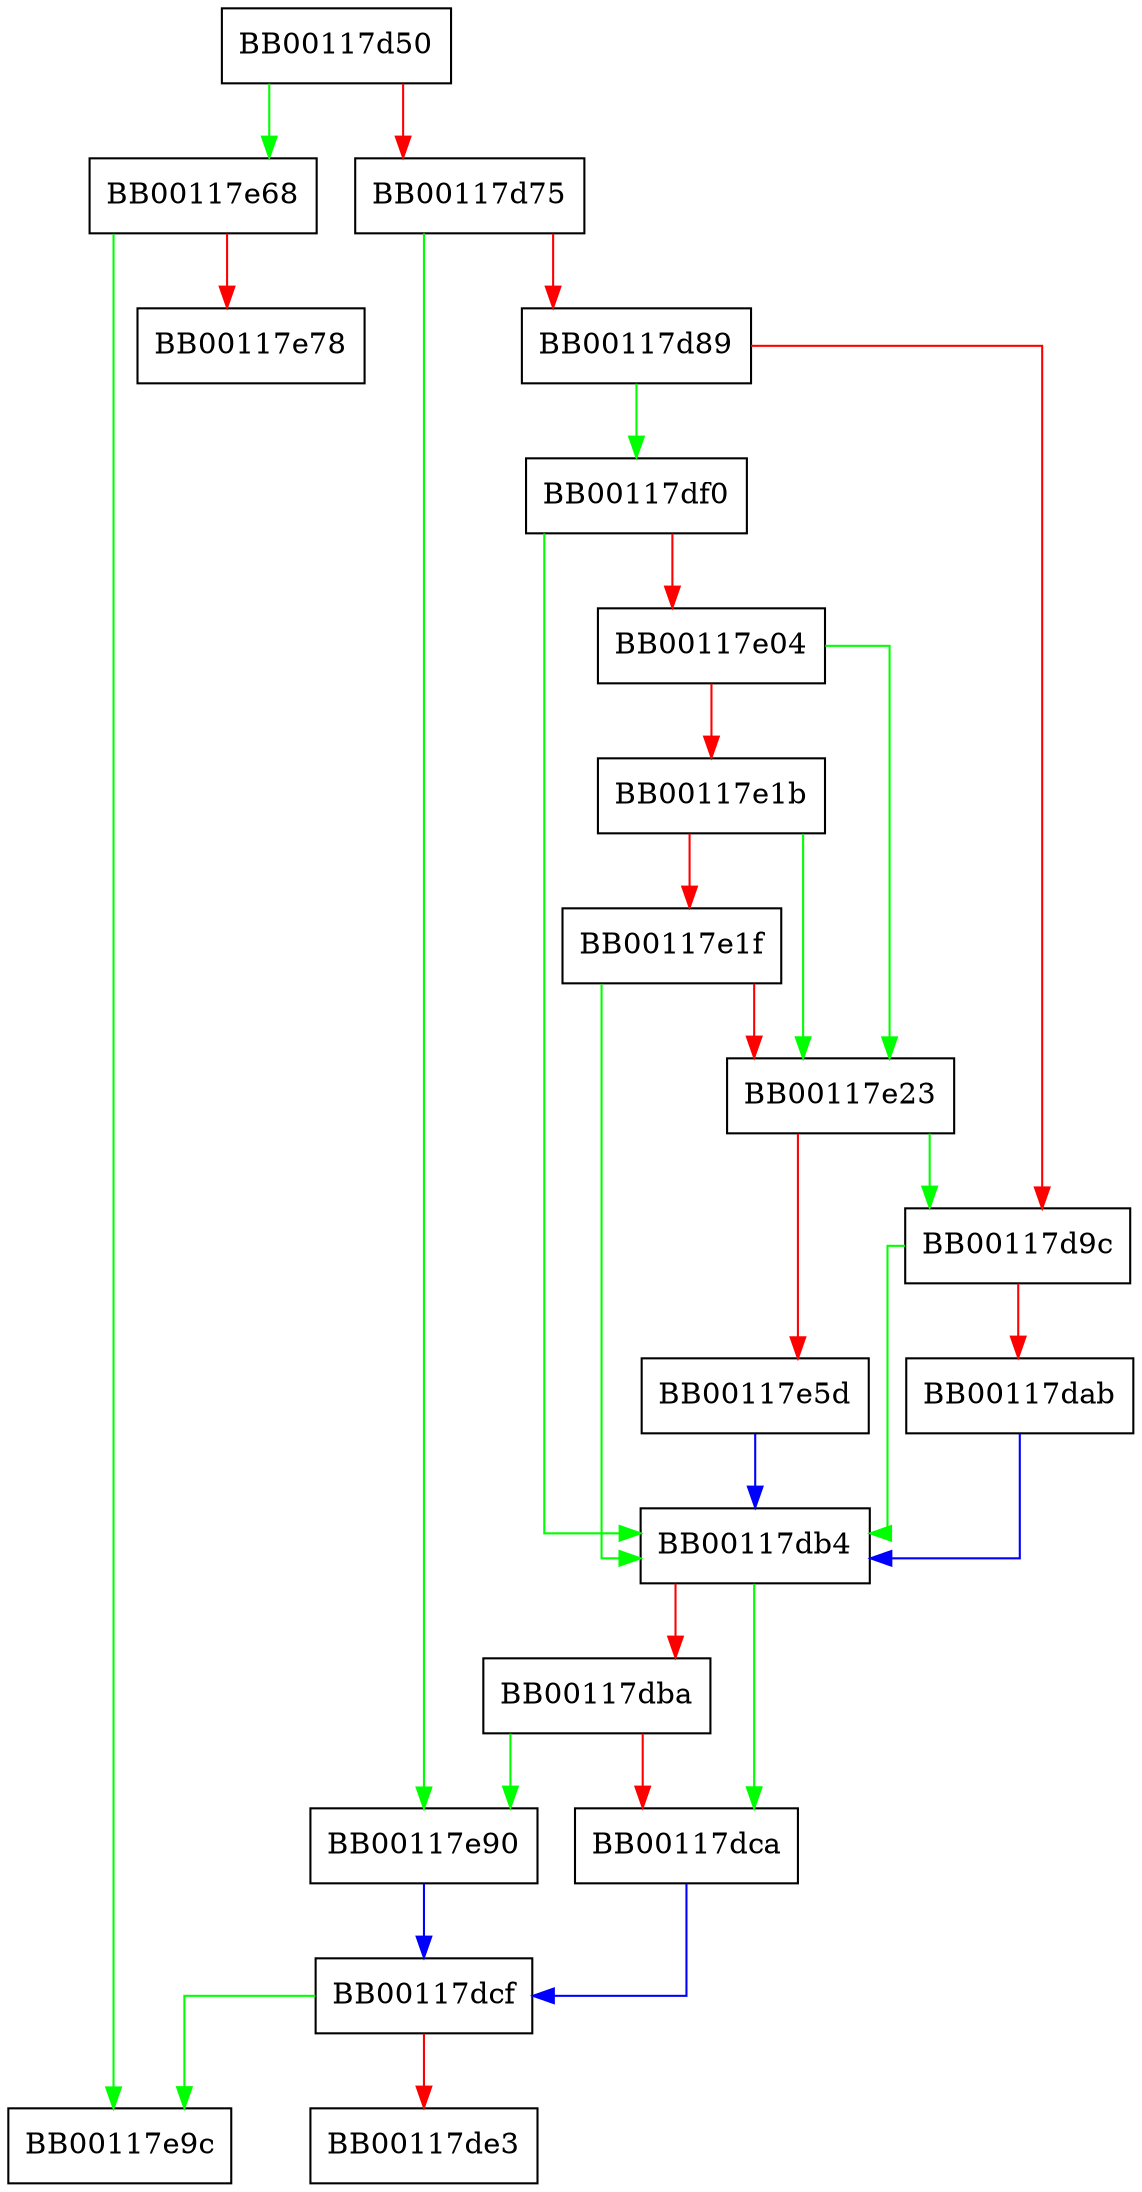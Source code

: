 digraph FUN_00117d50 {
  node [shape="box"];
  graph [splines=ortho];
  BB00117d50 -> BB00117e68 [color="green"];
  BB00117d50 -> BB00117d75 [color="red"];
  BB00117d75 -> BB00117e90 [color="green"];
  BB00117d75 -> BB00117d89 [color="red"];
  BB00117d89 -> BB00117df0 [color="green"];
  BB00117d89 -> BB00117d9c [color="red"];
  BB00117d9c -> BB00117db4 [color="green"];
  BB00117d9c -> BB00117dab [color="red"];
  BB00117dab -> BB00117db4 [color="blue"];
  BB00117db4 -> BB00117dca [color="green"];
  BB00117db4 -> BB00117dba [color="red"];
  BB00117dba -> BB00117e90 [color="green"];
  BB00117dba -> BB00117dca [color="red"];
  BB00117dca -> BB00117dcf [color="blue"];
  BB00117dcf -> BB00117e9c [color="green"];
  BB00117dcf -> BB00117de3 [color="red"];
  BB00117df0 -> BB00117db4 [color="green"];
  BB00117df0 -> BB00117e04 [color="red"];
  BB00117e04 -> BB00117e23 [color="green"];
  BB00117e04 -> BB00117e1b [color="red"];
  BB00117e1b -> BB00117e23 [color="green"];
  BB00117e1b -> BB00117e1f [color="red"];
  BB00117e1f -> BB00117db4 [color="green"];
  BB00117e1f -> BB00117e23 [color="red"];
  BB00117e23 -> BB00117d9c [color="green"];
  BB00117e23 -> BB00117e5d [color="red"];
  BB00117e5d -> BB00117db4 [color="blue"];
  BB00117e68 -> BB00117e9c [color="green"];
  BB00117e68 -> BB00117e78 [color="red"];
  BB00117e90 -> BB00117dcf [color="blue"];
}